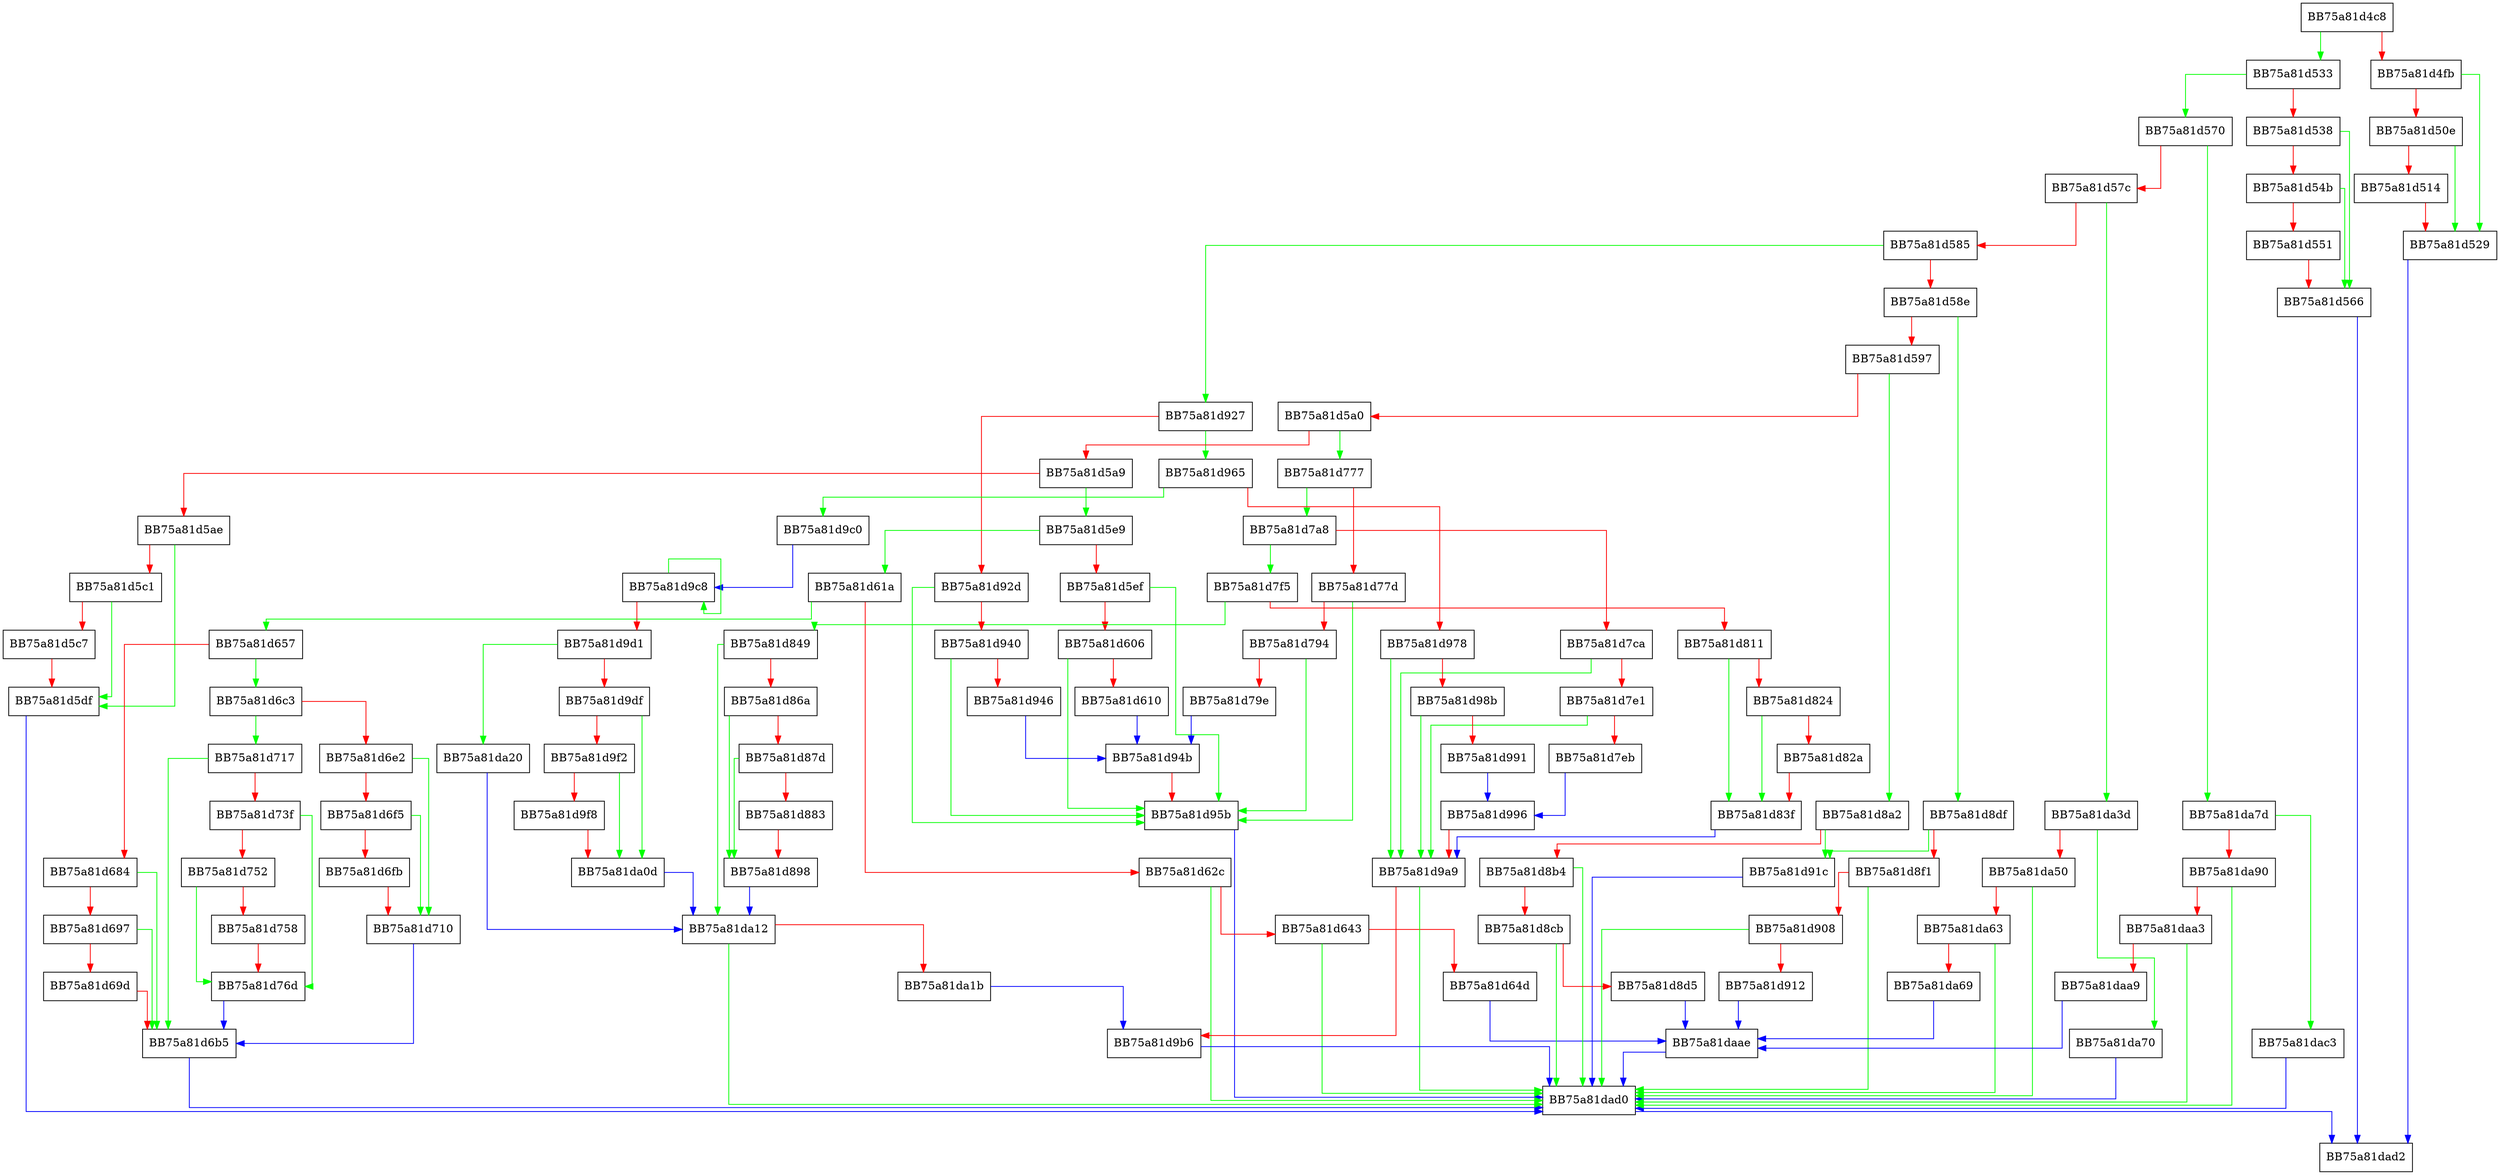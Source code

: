 digraph OnTDTQueryEventEx {
  node [shape="box"];
  graph [splines=ortho];
  BB75a81d4c8 -> BB75a81d533 [color="green"];
  BB75a81d4c8 -> BB75a81d4fb [color="red"];
  BB75a81d4fb -> BB75a81d529 [color="green"];
  BB75a81d4fb -> BB75a81d50e [color="red"];
  BB75a81d50e -> BB75a81d529 [color="green"];
  BB75a81d50e -> BB75a81d514 [color="red"];
  BB75a81d514 -> BB75a81d529 [color="red"];
  BB75a81d529 -> BB75a81dad2 [color="blue"];
  BB75a81d533 -> BB75a81d570 [color="green"];
  BB75a81d533 -> BB75a81d538 [color="red"];
  BB75a81d538 -> BB75a81d566 [color="green"];
  BB75a81d538 -> BB75a81d54b [color="red"];
  BB75a81d54b -> BB75a81d566 [color="green"];
  BB75a81d54b -> BB75a81d551 [color="red"];
  BB75a81d551 -> BB75a81d566 [color="red"];
  BB75a81d566 -> BB75a81dad2 [color="blue"];
  BB75a81d570 -> BB75a81da7d [color="green"];
  BB75a81d570 -> BB75a81d57c [color="red"];
  BB75a81d57c -> BB75a81da3d [color="green"];
  BB75a81d57c -> BB75a81d585 [color="red"];
  BB75a81d585 -> BB75a81d927 [color="green"];
  BB75a81d585 -> BB75a81d58e [color="red"];
  BB75a81d58e -> BB75a81d8df [color="green"];
  BB75a81d58e -> BB75a81d597 [color="red"];
  BB75a81d597 -> BB75a81d8a2 [color="green"];
  BB75a81d597 -> BB75a81d5a0 [color="red"];
  BB75a81d5a0 -> BB75a81d777 [color="green"];
  BB75a81d5a0 -> BB75a81d5a9 [color="red"];
  BB75a81d5a9 -> BB75a81d5e9 [color="green"];
  BB75a81d5a9 -> BB75a81d5ae [color="red"];
  BB75a81d5ae -> BB75a81d5df [color="green"];
  BB75a81d5ae -> BB75a81d5c1 [color="red"];
  BB75a81d5c1 -> BB75a81d5df [color="green"];
  BB75a81d5c1 -> BB75a81d5c7 [color="red"];
  BB75a81d5c7 -> BB75a81d5df [color="red"];
  BB75a81d5df -> BB75a81dad0 [color="blue"];
  BB75a81d5e9 -> BB75a81d61a [color="green"];
  BB75a81d5e9 -> BB75a81d5ef [color="red"];
  BB75a81d5ef -> BB75a81d95b [color="green"];
  BB75a81d5ef -> BB75a81d606 [color="red"];
  BB75a81d606 -> BB75a81d95b [color="green"];
  BB75a81d606 -> BB75a81d610 [color="red"];
  BB75a81d610 -> BB75a81d94b [color="blue"];
  BB75a81d61a -> BB75a81d657 [color="green"];
  BB75a81d61a -> BB75a81d62c [color="red"];
  BB75a81d62c -> BB75a81dad0 [color="green"];
  BB75a81d62c -> BB75a81d643 [color="red"];
  BB75a81d643 -> BB75a81dad0 [color="green"];
  BB75a81d643 -> BB75a81d64d [color="red"];
  BB75a81d64d -> BB75a81daae [color="blue"];
  BB75a81d657 -> BB75a81d6c3 [color="green"];
  BB75a81d657 -> BB75a81d684 [color="red"];
  BB75a81d684 -> BB75a81d6b5 [color="green"];
  BB75a81d684 -> BB75a81d697 [color="red"];
  BB75a81d697 -> BB75a81d6b5 [color="green"];
  BB75a81d697 -> BB75a81d69d [color="red"];
  BB75a81d69d -> BB75a81d6b5 [color="red"];
  BB75a81d6b5 -> BB75a81dad0 [color="blue"];
  BB75a81d6c3 -> BB75a81d717 [color="green"];
  BB75a81d6c3 -> BB75a81d6e2 [color="red"];
  BB75a81d6e2 -> BB75a81d710 [color="green"];
  BB75a81d6e2 -> BB75a81d6f5 [color="red"];
  BB75a81d6f5 -> BB75a81d710 [color="green"];
  BB75a81d6f5 -> BB75a81d6fb [color="red"];
  BB75a81d6fb -> BB75a81d710 [color="red"];
  BB75a81d710 -> BB75a81d6b5 [color="blue"];
  BB75a81d717 -> BB75a81d6b5 [color="green"];
  BB75a81d717 -> BB75a81d73f [color="red"];
  BB75a81d73f -> BB75a81d76d [color="green"];
  BB75a81d73f -> BB75a81d752 [color="red"];
  BB75a81d752 -> BB75a81d76d [color="green"];
  BB75a81d752 -> BB75a81d758 [color="red"];
  BB75a81d758 -> BB75a81d76d [color="red"];
  BB75a81d76d -> BB75a81d6b5 [color="blue"];
  BB75a81d777 -> BB75a81d7a8 [color="green"];
  BB75a81d777 -> BB75a81d77d [color="red"];
  BB75a81d77d -> BB75a81d95b [color="green"];
  BB75a81d77d -> BB75a81d794 [color="red"];
  BB75a81d794 -> BB75a81d95b [color="green"];
  BB75a81d794 -> BB75a81d79e [color="red"];
  BB75a81d79e -> BB75a81d94b [color="blue"];
  BB75a81d7a8 -> BB75a81d7f5 [color="green"];
  BB75a81d7a8 -> BB75a81d7ca [color="red"];
  BB75a81d7ca -> BB75a81d9a9 [color="green"];
  BB75a81d7ca -> BB75a81d7e1 [color="red"];
  BB75a81d7e1 -> BB75a81d9a9 [color="green"];
  BB75a81d7e1 -> BB75a81d7eb [color="red"];
  BB75a81d7eb -> BB75a81d996 [color="blue"];
  BB75a81d7f5 -> BB75a81d849 [color="green"];
  BB75a81d7f5 -> BB75a81d811 [color="red"];
  BB75a81d811 -> BB75a81d83f [color="green"];
  BB75a81d811 -> BB75a81d824 [color="red"];
  BB75a81d824 -> BB75a81d83f [color="green"];
  BB75a81d824 -> BB75a81d82a [color="red"];
  BB75a81d82a -> BB75a81d83f [color="red"];
  BB75a81d83f -> BB75a81d9a9 [color="blue"];
  BB75a81d849 -> BB75a81da12 [color="green"];
  BB75a81d849 -> BB75a81d86a [color="red"];
  BB75a81d86a -> BB75a81d898 [color="green"];
  BB75a81d86a -> BB75a81d87d [color="red"];
  BB75a81d87d -> BB75a81d898 [color="green"];
  BB75a81d87d -> BB75a81d883 [color="red"];
  BB75a81d883 -> BB75a81d898 [color="red"];
  BB75a81d898 -> BB75a81da12 [color="blue"];
  BB75a81d8a2 -> BB75a81d91c [color="green"];
  BB75a81d8a2 -> BB75a81d8b4 [color="red"];
  BB75a81d8b4 -> BB75a81dad0 [color="green"];
  BB75a81d8b4 -> BB75a81d8cb [color="red"];
  BB75a81d8cb -> BB75a81dad0 [color="green"];
  BB75a81d8cb -> BB75a81d8d5 [color="red"];
  BB75a81d8d5 -> BB75a81daae [color="blue"];
  BB75a81d8df -> BB75a81d91c [color="green"];
  BB75a81d8df -> BB75a81d8f1 [color="red"];
  BB75a81d8f1 -> BB75a81dad0 [color="green"];
  BB75a81d8f1 -> BB75a81d908 [color="red"];
  BB75a81d908 -> BB75a81dad0 [color="green"];
  BB75a81d908 -> BB75a81d912 [color="red"];
  BB75a81d912 -> BB75a81daae [color="blue"];
  BB75a81d91c -> BB75a81dad0 [color="blue"];
  BB75a81d927 -> BB75a81d965 [color="green"];
  BB75a81d927 -> BB75a81d92d [color="red"];
  BB75a81d92d -> BB75a81d95b [color="green"];
  BB75a81d92d -> BB75a81d940 [color="red"];
  BB75a81d940 -> BB75a81d95b [color="green"];
  BB75a81d940 -> BB75a81d946 [color="red"];
  BB75a81d946 -> BB75a81d94b [color="blue"];
  BB75a81d94b -> BB75a81d95b [color="red"];
  BB75a81d95b -> BB75a81dad0 [color="blue"];
  BB75a81d965 -> BB75a81d9c0 [color="green"];
  BB75a81d965 -> BB75a81d978 [color="red"];
  BB75a81d978 -> BB75a81d9a9 [color="green"];
  BB75a81d978 -> BB75a81d98b [color="red"];
  BB75a81d98b -> BB75a81d9a9 [color="green"];
  BB75a81d98b -> BB75a81d991 [color="red"];
  BB75a81d991 -> BB75a81d996 [color="blue"];
  BB75a81d996 -> BB75a81d9a9 [color="red"];
  BB75a81d9a9 -> BB75a81dad0 [color="green"];
  BB75a81d9a9 -> BB75a81d9b6 [color="red"];
  BB75a81d9b6 -> BB75a81dad0 [color="blue"];
  BB75a81d9c0 -> BB75a81d9c8 [color="blue"];
  BB75a81d9c8 -> BB75a81d9c8 [color="green"];
  BB75a81d9c8 -> BB75a81d9d1 [color="red"];
  BB75a81d9d1 -> BB75a81da20 [color="green"];
  BB75a81d9d1 -> BB75a81d9df [color="red"];
  BB75a81d9df -> BB75a81da0d [color="green"];
  BB75a81d9df -> BB75a81d9f2 [color="red"];
  BB75a81d9f2 -> BB75a81da0d [color="green"];
  BB75a81d9f2 -> BB75a81d9f8 [color="red"];
  BB75a81d9f8 -> BB75a81da0d [color="red"];
  BB75a81da0d -> BB75a81da12 [color="blue"];
  BB75a81da12 -> BB75a81dad0 [color="green"];
  BB75a81da12 -> BB75a81da1b [color="red"];
  BB75a81da1b -> BB75a81d9b6 [color="blue"];
  BB75a81da20 -> BB75a81da12 [color="blue"];
  BB75a81da3d -> BB75a81da70 [color="green"];
  BB75a81da3d -> BB75a81da50 [color="red"];
  BB75a81da50 -> BB75a81dad0 [color="green"];
  BB75a81da50 -> BB75a81da63 [color="red"];
  BB75a81da63 -> BB75a81dad0 [color="green"];
  BB75a81da63 -> BB75a81da69 [color="red"];
  BB75a81da69 -> BB75a81daae [color="blue"];
  BB75a81da70 -> BB75a81dad0 [color="blue"];
  BB75a81da7d -> BB75a81dac3 [color="green"];
  BB75a81da7d -> BB75a81da90 [color="red"];
  BB75a81da90 -> BB75a81dad0 [color="green"];
  BB75a81da90 -> BB75a81daa3 [color="red"];
  BB75a81daa3 -> BB75a81dad0 [color="green"];
  BB75a81daa3 -> BB75a81daa9 [color="red"];
  BB75a81daa9 -> BB75a81daae [color="blue"];
  BB75a81daae -> BB75a81dad0 [color="blue"];
  BB75a81dac3 -> BB75a81dad0 [color="blue"];
  BB75a81dad0 -> BB75a81dad2 [color="blue"];
}